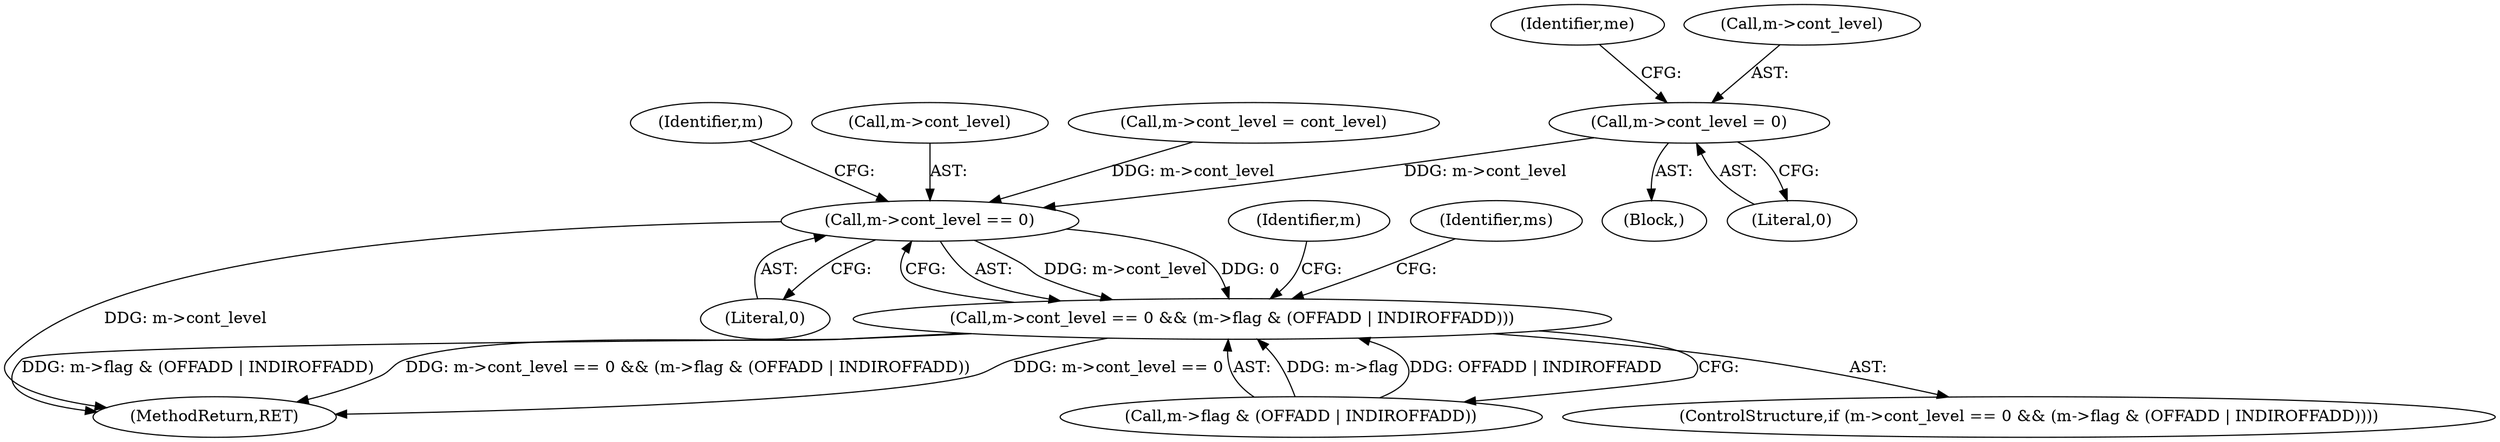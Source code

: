 digraph "0_file_4a284c89d6ef11aca34da65da7d673050a5ea320@pointer" {
"1000364" [label="(Call,m->cont_level = 0)"];
"1000439" [label="(Call,m->cont_level == 0)"];
"1000438" [label="(Call,m->cont_level == 0 && (m->flag & (OFFADD | INDIROFFADD)))"];
"1000371" [label="(Identifier,me)"];
"1000365" [label="(Call,m->cont_level)"];
"1000443" [label="(Literal,0)"];
"1000368" [label="(Literal,0)"];
"1000446" [label="(Identifier,m)"];
"1000462" [label="(Identifier,m)"];
"1000437" [label="(ControlStructure,if (m->cont_level == 0 && (m->flag & (OFFADD | INDIROFFADD))))"];
"1000440" [label="(Call,m->cont_level)"];
"1000438" [label="(Call,m->cont_level == 0 && (m->flag & (OFFADD | INDIROFFADD)))"];
"1001534" [label="(MethodReturn,RET)"];
"1000311" [label="(Call,m->cont_level = cont_level)"];
"1000364" [label="(Call,m->cont_level = 0)"];
"1000454" [label="(Identifier,ms)"];
"1000317" [label="(Block,)"];
"1000444" [label="(Call,m->flag & (OFFADD | INDIROFFADD))"];
"1000439" [label="(Call,m->cont_level == 0)"];
"1000364" -> "1000317"  [label="AST: "];
"1000364" -> "1000368"  [label="CFG: "];
"1000365" -> "1000364"  [label="AST: "];
"1000368" -> "1000364"  [label="AST: "];
"1000371" -> "1000364"  [label="CFG: "];
"1000364" -> "1000439"  [label="DDG: m->cont_level"];
"1000439" -> "1000438"  [label="AST: "];
"1000439" -> "1000443"  [label="CFG: "];
"1000440" -> "1000439"  [label="AST: "];
"1000443" -> "1000439"  [label="AST: "];
"1000446" -> "1000439"  [label="CFG: "];
"1000438" -> "1000439"  [label="CFG: "];
"1000439" -> "1001534"  [label="DDG: m->cont_level"];
"1000439" -> "1000438"  [label="DDG: m->cont_level"];
"1000439" -> "1000438"  [label="DDG: 0"];
"1000311" -> "1000439"  [label="DDG: m->cont_level"];
"1000438" -> "1000437"  [label="AST: "];
"1000438" -> "1000444"  [label="CFG: "];
"1000444" -> "1000438"  [label="AST: "];
"1000454" -> "1000438"  [label="CFG: "];
"1000462" -> "1000438"  [label="CFG: "];
"1000438" -> "1001534"  [label="DDG: m->cont_level == 0 && (m->flag & (OFFADD | INDIROFFADD))"];
"1000438" -> "1001534"  [label="DDG: m->cont_level == 0"];
"1000438" -> "1001534"  [label="DDG: m->flag & (OFFADD | INDIROFFADD)"];
"1000444" -> "1000438"  [label="DDG: m->flag"];
"1000444" -> "1000438"  [label="DDG: OFFADD | INDIROFFADD"];
}
